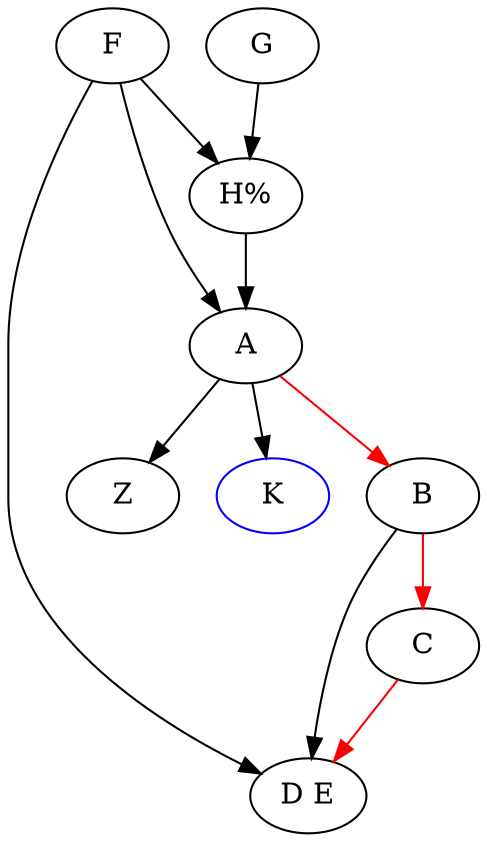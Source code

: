 strict digraph MYNAME{
    
    A->B -> C -> "D E"[color = "red"] F G -> "H%" /* A -> XXX */ A -> Z
    B -> "D E";F -> "D E" /* MULTILINE A -> W
    COMMENT */ F -> A
    subgraph {F -> "H%" -> A; K [color = "blue"] A -> K}
}